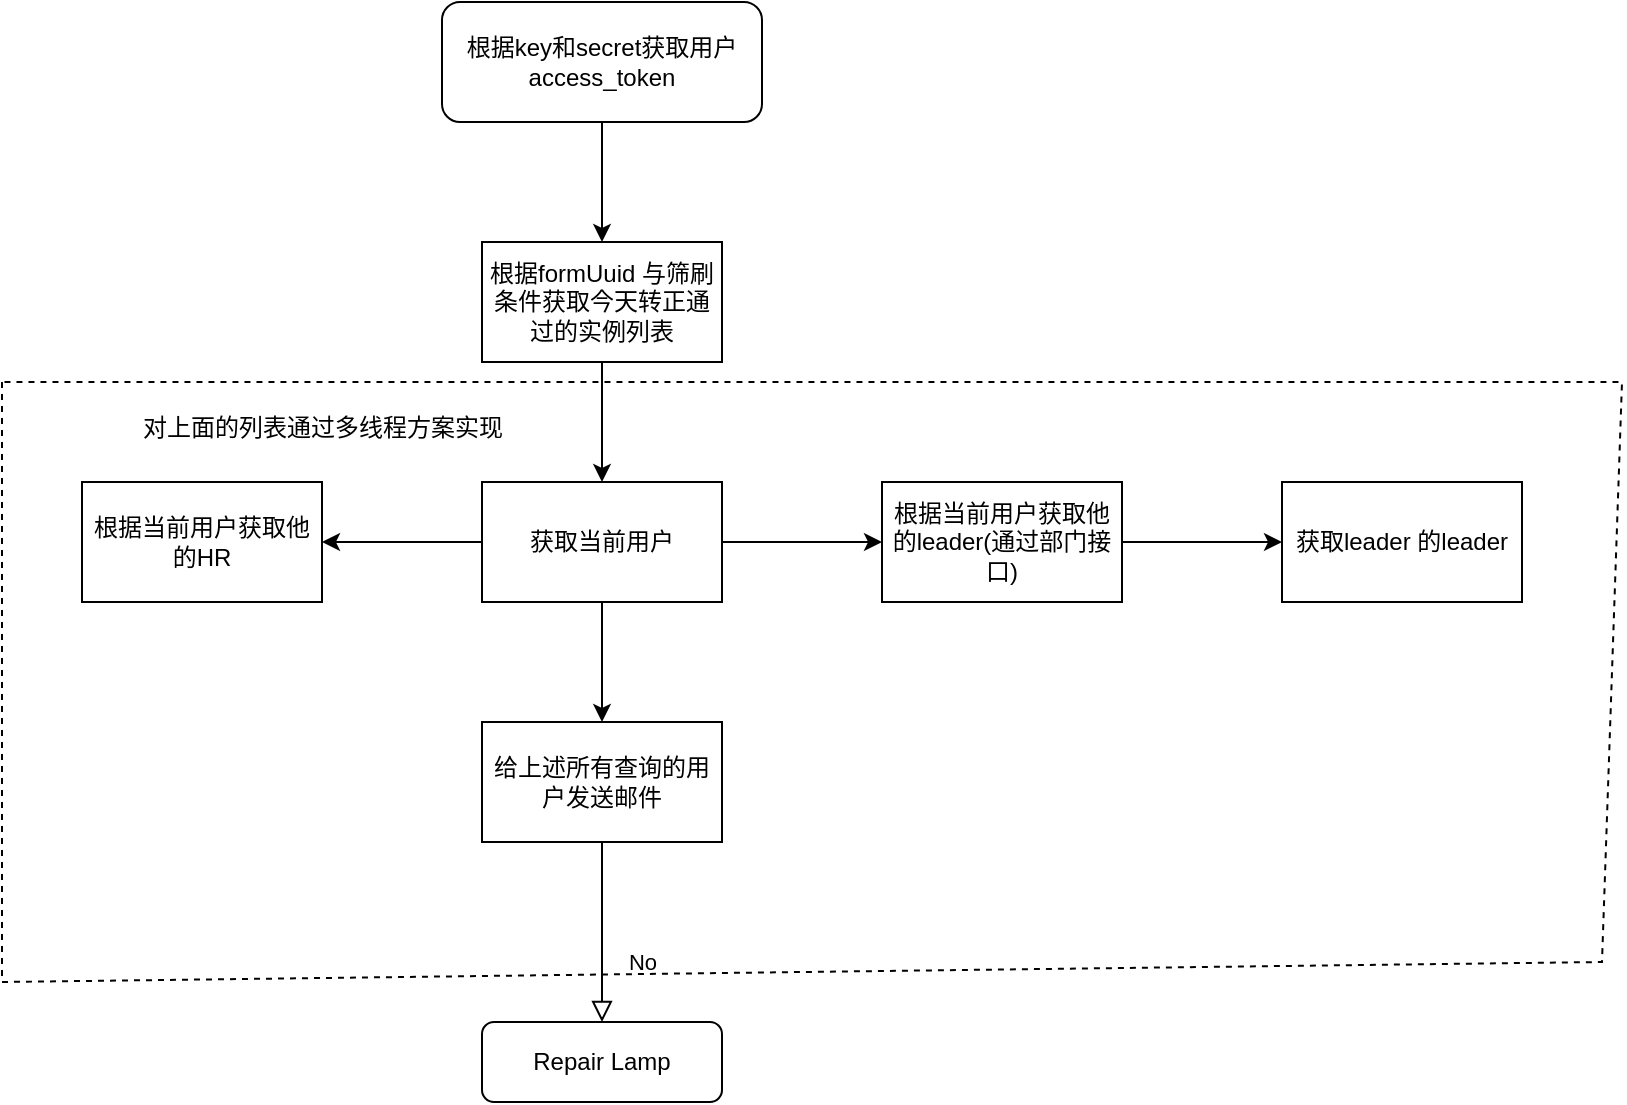 <mxfile version="23.1.1" type="github">
  <diagram id="C5RBs43oDa-KdzZeNtuy" name="Page-1">
    <mxGraphModel dx="1782" dy="465" grid="1" gridSize="10" guides="1" tooltips="1" connect="1" arrows="1" fold="1" page="1" pageScale="1" pageWidth="827" pageHeight="1169" math="0" shadow="0">
      <root>
        <mxCell id="WIyWlLk6GJQsqaUBKTNV-0" />
        <mxCell id="WIyWlLk6GJQsqaUBKTNV-1" parent="WIyWlLk6GJQsqaUBKTNV-0" />
        <mxCell id="bFKuGhDbSaAm7sb_LOsL-2" style="edgeStyle=orthogonalEdgeStyle;rounded=0;orthogonalLoop=1;jettySize=auto;html=1;" edge="1" parent="WIyWlLk6GJQsqaUBKTNV-1" source="WIyWlLk6GJQsqaUBKTNV-3" target="bFKuGhDbSaAm7sb_LOsL-1">
          <mxGeometry relative="1" as="geometry" />
        </mxCell>
        <mxCell id="WIyWlLk6GJQsqaUBKTNV-3" value="根据key和secret获取用户access_token" style="rounded=1;whiteSpace=wrap;html=1;fontSize=12;glass=0;strokeWidth=1;shadow=0;" parent="WIyWlLk6GJQsqaUBKTNV-1" vertex="1">
          <mxGeometry x="120" y="60" width="160" height="60" as="geometry" />
        </mxCell>
        <mxCell id="WIyWlLk6GJQsqaUBKTNV-8" value="No" style="rounded=0;html=1;jettySize=auto;orthogonalLoop=1;fontSize=11;endArrow=block;endFill=0;endSize=8;strokeWidth=1;shadow=0;labelBackgroundColor=none;edgeStyle=orthogonalEdgeStyle;exitX=0.5;exitY=1;exitDx=0;exitDy=0;" parent="WIyWlLk6GJQsqaUBKTNV-1" source="bFKuGhDbSaAm7sb_LOsL-18" target="WIyWlLk6GJQsqaUBKTNV-11" edge="1">
          <mxGeometry x="0.333" y="20" relative="1" as="geometry">
            <mxPoint as="offset" />
            <mxPoint x="200" y="510" as="sourcePoint" />
          </mxGeometry>
        </mxCell>
        <mxCell id="WIyWlLk6GJQsqaUBKTNV-11" value="Repair Lamp" style="rounded=1;whiteSpace=wrap;html=1;fontSize=12;glass=0;strokeWidth=1;shadow=0;" parent="WIyWlLk6GJQsqaUBKTNV-1" vertex="1">
          <mxGeometry x="140" y="570" width="120" height="40" as="geometry" />
        </mxCell>
        <mxCell id="bFKuGhDbSaAm7sb_LOsL-4" value="" style="edgeStyle=orthogonalEdgeStyle;rounded=0;orthogonalLoop=1;jettySize=auto;html=1;" edge="1" parent="WIyWlLk6GJQsqaUBKTNV-1" source="bFKuGhDbSaAm7sb_LOsL-1" target="bFKuGhDbSaAm7sb_LOsL-3">
          <mxGeometry relative="1" as="geometry" />
        </mxCell>
        <mxCell id="bFKuGhDbSaAm7sb_LOsL-1" value="根据formUuid 与筛刷条件获取今天转正通过的实例列表" style="rounded=0;whiteSpace=wrap;html=1;" vertex="1" parent="WIyWlLk6GJQsqaUBKTNV-1">
          <mxGeometry x="140" y="180" width="120" height="60" as="geometry" />
        </mxCell>
        <mxCell id="bFKuGhDbSaAm7sb_LOsL-13" value="" style="edgeStyle=orthogonalEdgeStyle;rounded=0;orthogonalLoop=1;jettySize=auto;html=1;" edge="1" parent="WIyWlLk6GJQsqaUBKTNV-1" source="bFKuGhDbSaAm7sb_LOsL-3" target="bFKuGhDbSaAm7sb_LOsL-12">
          <mxGeometry relative="1" as="geometry" />
        </mxCell>
        <mxCell id="bFKuGhDbSaAm7sb_LOsL-15" value="" style="edgeStyle=orthogonalEdgeStyle;rounded=0;orthogonalLoop=1;jettySize=auto;html=1;" edge="1" parent="WIyWlLk6GJQsqaUBKTNV-1" source="bFKuGhDbSaAm7sb_LOsL-3" target="bFKuGhDbSaAm7sb_LOsL-14">
          <mxGeometry relative="1" as="geometry" />
        </mxCell>
        <mxCell id="bFKuGhDbSaAm7sb_LOsL-19" value="" style="edgeStyle=orthogonalEdgeStyle;rounded=0;orthogonalLoop=1;jettySize=auto;html=1;" edge="1" parent="WIyWlLk6GJQsqaUBKTNV-1" source="bFKuGhDbSaAm7sb_LOsL-3" target="bFKuGhDbSaAm7sb_LOsL-18">
          <mxGeometry relative="1" as="geometry" />
        </mxCell>
        <mxCell id="bFKuGhDbSaAm7sb_LOsL-3" value="获取当前用户" style="whiteSpace=wrap;html=1;rounded=0;" vertex="1" parent="WIyWlLk6GJQsqaUBKTNV-1">
          <mxGeometry x="140" y="300" width="120" height="60" as="geometry" />
        </mxCell>
        <mxCell id="bFKuGhDbSaAm7sb_LOsL-17" value="" style="edgeStyle=orthogonalEdgeStyle;rounded=0;orthogonalLoop=1;jettySize=auto;html=1;" edge="1" parent="WIyWlLk6GJQsqaUBKTNV-1" source="bFKuGhDbSaAm7sb_LOsL-12" target="bFKuGhDbSaAm7sb_LOsL-16">
          <mxGeometry relative="1" as="geometry" />
        </mxCell>
        <mxCell id="bFKuGhDbSaAm7sb_LOsL-12" value="根据当前用户获取他的leader(通过部门接口)" style="whiteSpace=wrap;html=1;rounded=0;" vertex="1" parent="WIyWlLk6GJQsqaUBKTNV-1">
          <mxGeometry x="340" y="300" width="120" height="60" as="geometry" />
        </mxCell>
        <mxCell id="bFKuGhDbSaAm7sb_LOsL-14" value="根据当前用户获取他的HR" style="rounded=0;whiteSpace=wrap;html=1;" vertex="1" parent="WIyWlLk6GJQsqaUBKTNV-1">
          <mxGeometry x="-60" y="300" width="120" height="60" as="geometry" />
        </mxCell>
        <mxCell id="bFKuGhDbSaAm7sb_LOsL-16" value="获取leader 的leader" style="whiteSpace=wrap;html=1;rounded=0;" vertex="1" parent="WIyWlLk6GJQsqaUBKTNV-1">
          <mxGeometry x="540" y="300" width="120" height="60" as="geometry" />
        </mxCell>
        <mxCell id="bFKuGhDbSaAm7sb_LOsL-18" value="给上述所有查询的用户发送邮件" style="whiteSpace=wrap;html=1;rounded=0;" vertex="1" parent="WIyWlLk6GJQsqaUBKTNV-1">
          <mxGeometry x="140" y="420" width="120" height="60" as="geometry" />
        </mxCell>
        <mxCell id="bFKuGhDbSaAm7sb_LOsL-20" value="" style="endArrow=none;dashed=1;html=1;rounded=0;" edge="1" parent="WIyWlLk6GJQsqaUBKTNV-1">
          <mxGeometry width="50" height="50" relative="1" as="geometry">
            <mxPoint x="-100" y="250" as="sourcePoint" />
            <mxPoint x="-100" y="250" as="targetPoint" />
            <Array as="points">
              <mxPoint x="-100" y="550" />
              <mxPoint x="700" y="540" />
              <mxPoint x="710" y="250" />
            </Array>
          </mxGeometry>
        </mxCell>
        <mxCell id="bFKuGhDbSaAm7sb_LOsL-22" value="对上面的列表通过多线程方案实现" style="text;html=1;align=center;verticalAlign=middle;resizable=0;points=[];autosize=1;strokeColor=none;fillColor=none;" vertex="1" parent="WIyWlLk6GJQsqaUBKTNV-1">
          <mxGeometry x="-40" y="258" width="200" height="30" as="geometry" />
        </mxCell>
      </root>
    </mxGraphModel>
  </diagram>
</mxfile>
